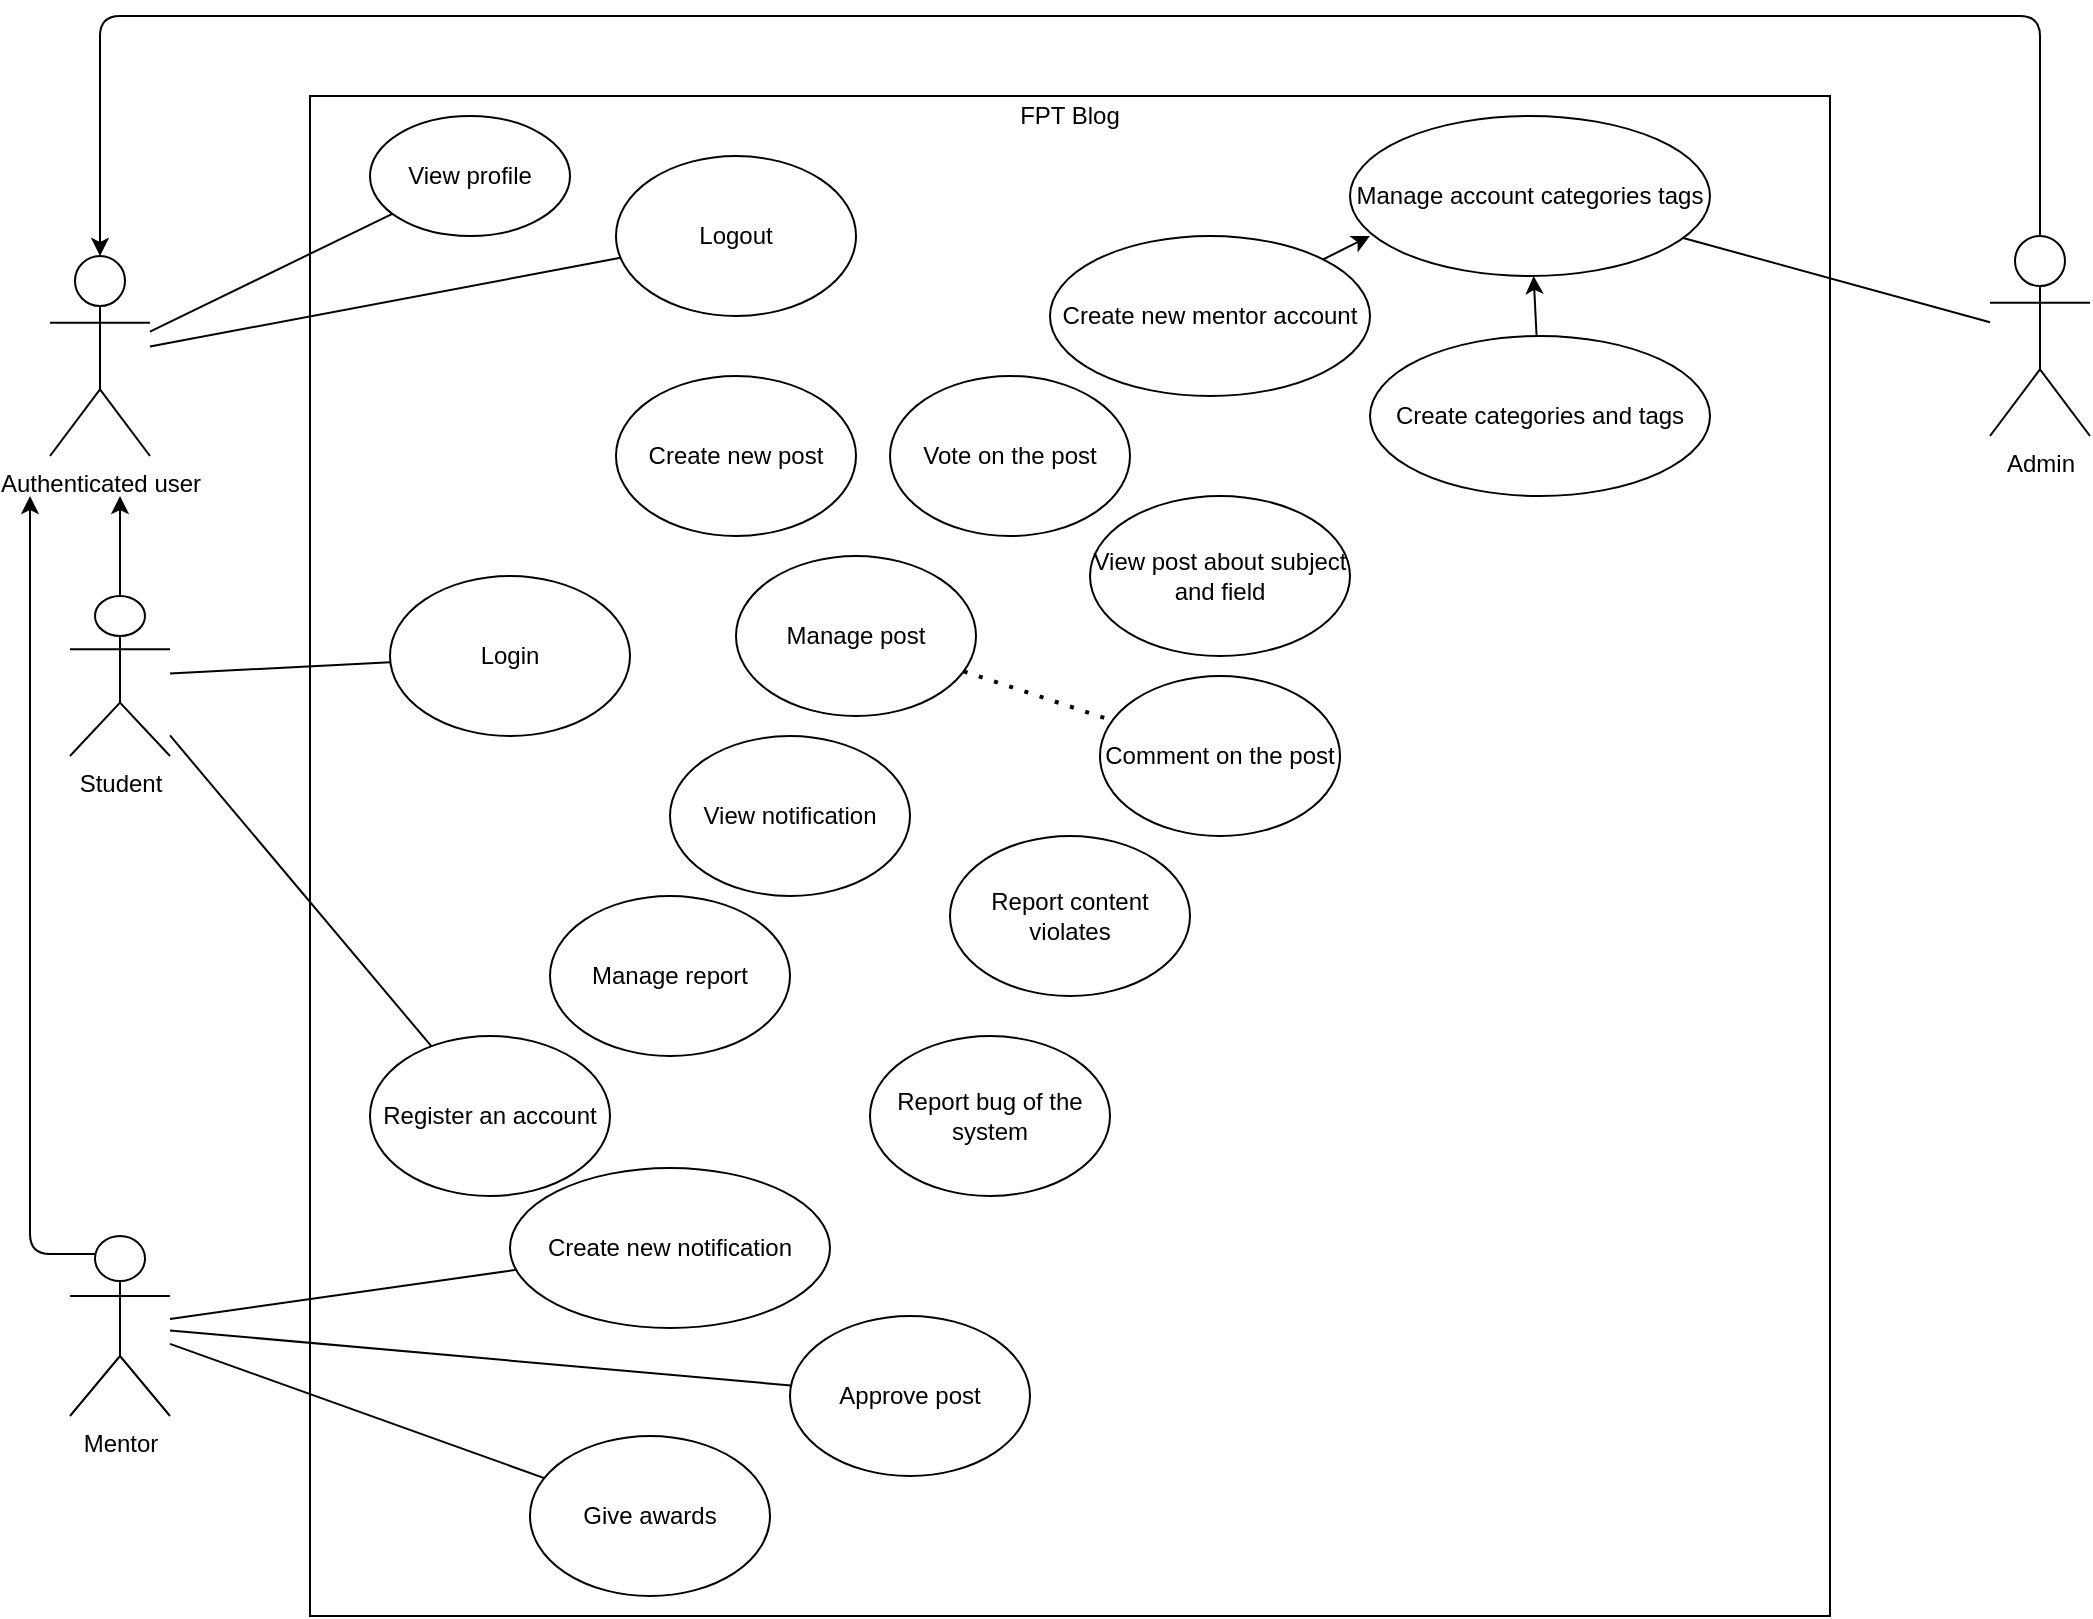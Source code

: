 <mxfile version="15.2.9" type="github">
  <diagram id="sjADTmljwn4Sy3IFEtPZ" name="Page-1">
    <mxGraphModel dx="1221" dy="1850" grid="1" gridSize="10" guides="1" tooltips="1" connect="1" arrows="1" fold="1" page="1" pageScale="1" pageWidth="827" pageHeight="1169" math="0" shadow="0">
      <root>
        <mxCell id="0" />
        <mxCell id="1" parent="0" />
        <mxCell id="B-85oY1meeU1Ws7_Kz0d-4" value="" style="whiteSpace=wrap;html=1;aspect=fixed;" vertex="1" parent="1">
          <mxGeometry x="200" y="-1120" width="760" height="760" as="geometry" />
        </mxCell>
        <mxCell id="B-85oY1meeU1Ws7_Kz0d-5" value="Student" style="shape=umlActor;verticalLabelPosition=bottom;verticalAlign=top;html=1;outlineConnect=0;" vertex="1" parent="1">
          <mxGeometry x="80" y="-870" width="50" height="80" as="geometry" />
        </mxCell>
        <mxCell id="B-85oY1meeU1Ws7_Kz0d-6" value="Mentor" style="shape=umlActor;verticalLabelPosition=bottom;verticalAlign=top;html=1;outlineConnect=0;" vertex="1" parent="1">
          <mxGeometry x="80" y="-550" width="50" height="90" as="geometry" />
        </mxCell>
        <mxCell id="B-85oY1meeU1Ws7_Kz0d-8" value="Authenticated user" style="shape=umlActor;verticalLabelPosition=bottom;verticalAlign=top;html=1;outlineConnect=0;" vertex="1" parent="1">
          <mxGeometry x="70" y="-1040" width="50" height="100" as="geometry" />
        </mxCell>
        <mxCell id="B-85oY1meeU1Ws7_Kz0d-10" value="Admin" style="shape=umlActor;verticalLabelPosition=bottom;verticalAlign=top;html=1;outlineConnect=0;" vertex="1" parent="1">
          <mxGeometry x="1040" y="-1050" width="50" height="100" as="geometry" />
        </mxCell>
        <mxCell id="B-85oY1meeU1Ws7_Kz0d-11" value="View profile" style="ellipse;whiteSpace=wrap;html=1;" vertex="1" parent="1">
          <mxGeometry x="230" y="-1110" width="100" height="60" as="geometry" />
        </mxCell>
        <mxCell id="B-85oY1meeU1Ws7_Kz0d-12" value="Logout" style="ellipse;whiteSpace=wrap;html=1;" vertex="1" parent="1">
          <mxGeometry x="353" y="-1090" width="120" height="80" as="geometry" />
        </mxCell>
        <mxCell id="B-85oY1meeU1Ws7_Kz0d-13" value="FPT Blog" style="text;html=1;strokeColor=none;fillColor=none;align=center;verticalAlign=middle;whiteSpace=wrap;rounded=0;" vertex="1" parent="1">
          <mxGeometry x="545" y="-1120" width="70" height="20" as="geometry" />
        </mxCell>
        <mxCell id="B-85oY1meeU1Ws7_Kz0d-14" value="Manage account categories tags" style="ellipse;whiteSpace=wrap;html=1;" vertex="1" parent="1">
          <mxGeometry x="720" y="-1110" width="180" height="80" as="geometry" />
        </mxCell>
        <mxCell id="B-85oY1meeU1Ws7_Kz0d-15" value="Create new mentor account" style="ellipse;whiteSpace=wrap;html=1;" vertex="1" parent="1">
          <mxGeometry x="570" y="-1050" width="160" height="80" as="geometry" />
        </mxCell>
        <mxCell id="B-85oY1meeU1Ws7_Kz0d-16" value="Create categories and tags" style="ellipse;whiteSpace=wrap;html=1;" vertex="1" parent="1">
          <mxGeometry x="730" y="-1000" width="170" height="80" as="geometry" />
        </mxCell>
        <mxCell id="B-85oY1meeU1Ws7_Kz0d-17" value="Login" style="ellipse;whiteSpace=wrap;html=1;" vertex="1" parent="1">
          <mxGeometry x="240" y="-880" width="120" height="80" as="geometry" />
        </mxCell>
        <mxCell id="B-85oY1meeU1Ws7_Kz0d-18" value="Create new post" style="ellipse;whiteSpace=wrap;html=1;" vertex="1" parent="1">
          <mxGeometry x="353" y="-980" width="120" height="80" as="geometry" />
        </mxCell>
        <mxCell id="B-85oY1meeU1Ws7_Kz0d-20" value="Manage post" style="ellipse;whiteSpace=wrap;html=1;" vertex="1" parent="1">
          <mxGeometry x="413" y="-890" width="120" height="80" as="geometry" />
        </mxCell>
        <mxCell id="B-85oY1meeU1Ws7_Kz0d-21" value="Vote on the post" style="ellipse;whiteSpace=wrap;html=1;" vertex="1" parent="1">
          <mxGeometry x="490" y="-980" width="120" height="80" as="geometry" />
        </mxCell>
        <mxCell id="B-85oY1meeU1Ws7_Kz0d-22" value="View post about subject and field" style="ellipse;whiteSpace=wrap;html=1;" vertex="1" parent="1">
          <mxGeometry x="590" y="-920" width="130" height="80" as="geometry" />
        </mxCell>
        <mxCell id="B-85oY1meeU1Ws7_Kz0d-23" value="Comment on the post" style="ellipse;whiteSpace=wrap;html=1;" vertex="1" parent="1">
          <mxGeometry x="595" y="-830" width="120" height="80" as="geometry" />
        </mxCell>
        <mxCell id="B-85oY1meeU1Ws7_Kz0d-24" value="View notification" style="ellipse;whiteSpace=wrap;html=1;" vertex="1" parent="1">
          <mxGeometry x="380" y="-800" width="120" height="80" as="geometry" />
        </mxCell>
        <mxCell id="B-85oY1meeU1Ws7_Kz0d-25" value="Manage report" style="ellipse;whiteSpace=wrap;html=1;" vertex="1" parent="1">
          <mxGeometry x="320" y="-720" width="120" height="80" as="geometry" />
        </mxCell>
        <mxCell id="B-85oY1meeU1Ws7_Kz0d-26" value="Report content violates" style="ellipse;whiteSpace=wrap;html=1;" vertex="1" parent="1">
          <mxGeometry x="520" y="-750" width="120" height="80" as="geometry" />
        </mxCell>
        <mxCell id="B-85oY1meeU1Ws7_Kz0d-27" value="Report bug of the system" style="ellipse;whiteSpace=wrap;html=1;" vertex="1" parent="1">
          <mxGeometry x="480" y="-650" width="120" height="80" as="geometry" />
        </mxCell>
        <mxCell id="B-85oY1meeU1Ws7_Kz0d-29" value="Register an account" style="ellipse;whiteSpace=wrap;html=1;" vertex="1" parent="1">
          <mxGeometry x="230" y="-650" width="120" height="80" as="geometry" />
        </mxCell>
        <mxCell id="B-85oY1meeU1Ws7_Kz0d-30" value="Create new notification" style="ellipse;whiteSpace=wrap;html=1;" vertex="1" parent="1">
          <mxGeometry x="300" y="-584" width="160" height="80" as="geometry" />
        </mxCell>
        <mxCell id="B-85oY1meeU1Ws7_Kz0d-31" value="" style="endArrow=none;html=1;" edge="1" parent="1" source="B-85oY1meeU1Ws7_Kz0d-8" target="B-85oY1meeU1Ws7_Kz0d-11">
          <mxGeometry width="50" height="50" relative="1" as="geometry">
            <mxPoint x="530" y="-820" as="sourcePoint" />
            <mxPoint x="580" y="-870" as="targetPoint" />
          </mxGeometry>
        </mxCell>
        <mxCell id="B-85oY1meeU1Ws7_Kz0d-33" value="Approve post" style="ellipse;whiteSpace=wrap;html=1;" vertex="1" parent="1">
          <mxGeometry x="440" y="-510" width="120" height="80" as="geometry" />
        </mxCell>
        <mxCell id="B-85oY1meeU1Ws7_Kz0d-34" value="Give awards" style="ellipse;whiteSpace=wrap;html=1;" vertex="1" parent="1">
          <mxGeometry x="310" y="-450" width="120" height="80" as="geometry" />
        </mxCell>
        <mxCell id="B-85oY1meeU1Ws7_Kz0d-35" value="" style="endArrow=none;html=1;" edge="1" parent="1" source="B-85oY1meeU1Ws7_Kz0d-6" target="B-85oY1meeU1Ws7_Kz0d-30">
          <mxGeometry width="50" height="50" relative="1" as="geometry">
            <mxPoint x="530" y="-600" as="sourcePoint" />
            <mxPoint x="580" y="-650" as="targetPoint" />
          </mxGeometry>
        </mxCell>
        <mxCell id="B-85oY1meeU1Ws7_Kz0d-36" value="" style="endArrow=none;html=1;" edge="1" parent="1" source="B-85oY1meeU1Ws7_Kz0d-6" target="B-85oY1meeU1Ws7_Kz0d-33">
          <mxGeometry width="50" height="50" relative="1" as="geometry">
            <mxPoint x="530" y="-600" as="sourcePoint" />
            <mxPoint x="580" y="-650" as="targetPoint" />
          </mxGeometry>
        </mxCell>
        <mxCell id="B-85oY1meeU1Ws7_Kz0d-37" value="" style="endArrow=none;html=1;" edge="1" parent="1" source="B-85oY1meeU1Ws7_Kz0d-6" target="B-85oY1meeU1Ws7_Kz0d-34">
          <mxGeometry width="50" height="50" relative="1" as="geometry">
            <mxPoint x="530" y="-600" as="sourcePoint" />
            <mxPoint x="580" y="-650" as="targetPoint" />
          </mxGeometry>
        </mxCell>
        <mxCell id="B-85oY1meeU1Ws7_Kz0d-38" value="" style="endArrow=none;html=1;" edge="1" parent="1" source="B-85oY1meeU1Ws7_Kz0d-8" target="B-85oY1meeU1Ws7_Kz0d-12">
          <mxGeometry width="50" height="50" relative="1" as="geometry">
            <mxPoint x="530" y="-820" as="sourcePoint" />
            <mxPoint x="580" y="-870" as="targetPoint" />
          </mxGeometry>
        </mxCell>
        <mxCell id="B-85oY1meeU1Ws7_Kz0d-39" value="" style="endArrow=classic;html=1;" edge="1" parent="1">
          <mxGeometry width="50" height="50" relative="1" as="geometry">
            <mxPoint x="105" y="-870" as="sourcePoint" />
            <mxPoint x="105" y="-920" as="targetPoint" />
          </mxGeometry>
        </mxCell>
        <mxCell id="B-85oY1meeU1Ws7_Kz0d-42" value="" style="endArrow=classic;html=1;exitX=0.25;exitY=0.1;exitDx=0;exitDy=0;exitPerimeter=0;" edge="1" parent="1" source="B-85oY1meeU1Ws7_Kz0d-6">
          <mxGeometry width="50" height="50" relative="1" as="geometry">
            <mxPoint x="530" y="-820" as="sourcePoint" />
            <mxPoint x="60" y="-920" as="targetPoint" />
            <Array as="points">
              <mxPoint x="60" y="-541" />
            </Array>
          </mxGeometry>
        </mxCell>
        <mxCell id="B-85oY1meeU1Ws7_Kz0d-43" value="" style="endArrow=classic;html=1;exitX=0.5;exitY=0;exitDx=0;exitDy=0;exitPerimeter=0;entryX=0.5;entryY=0;entryDx=0;entryDy=0;entryPerimeter=0;" edge="1" parent="1" source="B-85oY1meeU1Ws7_Kz0d-10" target="B-85oY1meeU1Ws7_Kz0d-8">
          <mxGeometry width="50" height="50" relative="1" as="geometry">
            <mxPoint x="530" y="-820" as="sourcePoint" />
            <mxPoint x="580" y="-870" as="targetPoint" />
            <Array as="points">
              <mxPoint x="1065" y="-1160" />
              <mxPoint x="580" y="-1160" />
              <mxPoint x="95" y="-1160" />
            </Array>
          </mxGeometry>
        </mxCell>
        <mxCell id="B-85oY1meeU1Ws7_Kz0d-44" value="" style="endArrow=classic;html=1;" edge="1" parent="1" source="B-85oY1meeU1Ws7_Kz0d-15">
          <mxGeometry width="50" height="50" relative="1" as="geometry">
            <mxPoint x="530" y="-710" as="sourcePoint" />
            <mxPoint x="730" y="-1050" as="targetPoint" />
          </mxGeometry>
        </mxCell>
        <mxCell id="B-85oY1meeU1Ws7_Kz0d-45" value="" style="endArrow=classic;html=1;" edge="1" parent="1" source="B-85oY1meeU1Ws7_Kz0d-16" target="B-85oY1meeU1Ws7_Kz0d-14">
          <mxGeometry width="50" height="50" relative="1" as="geometry">
            <mxPoint x="530" y="-820" as="sourcePoint" />
            <mxPoint x="580" y="-870" as="targetPoint" />
          </mxGeometry>
        </mxCell>
        <mxCell id="B-85oY1meeU1Ws7_Kz0d-46" value="" style="endArrow=none;html=1;" edge="1" parent="1" source="B-85oY1meeU1Ws7_Kz0d-5" target="B-85oY1meeU1Ws7_Kz0d-17">
          <mxGeometry width="50" height="50" relative="1" as="geometry">
            <mxPoint x="530" y="-820" as="sourcePoint" />
            <mxPoint x="580" y="-870" as="targetPoint" />
          </mxGeometry>
        </mxCell>
        <mxCell id="B-85oY1meeU1Ws7_Kz0d-50" value="" style="endArrow=none;html=1;" edge="1" parent="1" source="B-85oY1meeU1Ws7_Kz0d-5" target="B-85oY1meeU1Ws7_Kz0d-29">
          <mxGeometry width="50" height="50" relative="1" as="geometry">
            <mxPoint x="530" y="-820" as="sourcePoint" />
            <mxPoint x="580" y="-870" as="targetPoint" />
          </mxGeometry>
        </mxCell>
        <mxCell id="B-85oY1meeU1Ws7_Kz0d-51" value="" style="endArrow=none;html=1;" edge="1" parent="1" source="B-85oY1meeU1Ws7_Kz0d-14" target="B-85oY1meeU1Ws7_Kz0d-10">
          <mxGeometry width="50" height="50" relative="1" as="geometry">
            <mxPoint x="530" y="-820" as="sourcePoint" />
            <mxPoint x="580" y="-870" as="targetPoint" />
          </mxGeometry>
        </mxCell>
        <mxCell id="B-85oY1meeU1Ws7_Kz0d-52" value="" style="endArrow=none;dashed=1;html=1;dashPattern=1 3;strokeWidth=2;" edge="1" parent="1" source="B-85oY1meeU1Ws7_Kz0d-20" target="B-85oY1meeU1Ws7_Kz0d-23">
          <mxGeometry width="50" height="50" relative="1" as="geometry">
            <mxPoint x="530" y="-710" as="sourcePoint" />
            <mxPoint x="580" y="-760" as="targetPoint" />
          </mxGeometry>
        </mxCell>
      </root>
    </mxGraphModel>
  </diagram>
</mxfile>
